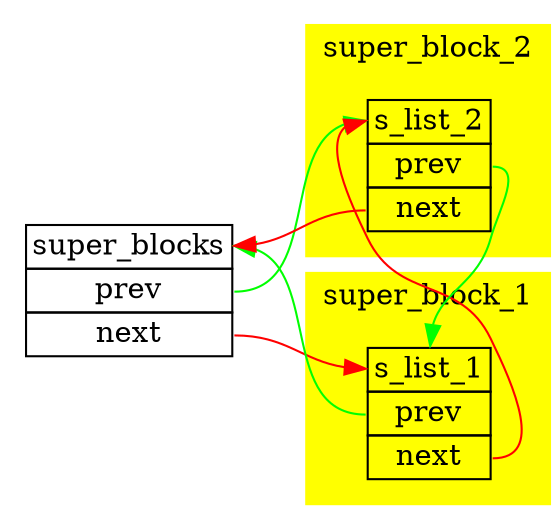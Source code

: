 digraph circle{
    node [shape=plaintext]
    rankdir = LR

    super_blocks [
        label=< 
        <TABLE BORDER="0" CELLBORDER="1" CELLSPACING="0">
            <TR>
                <TD PORT="name">super_blocks</TD>
            </TR>
            <TR>
                <TD PORT="prev">prev</TD>
            </TR>
            <TR>
                <TD PORT="next">next</TD>
            </TR>
        </TABLE>>
    ];

    subgraph cluster_sb1 {
        style=filled;
        color=yellow;
    

         "s_list_1" [
            label=< 
            <TABLE BORDER="0" CELLBORDER="1" CELLSPACING="0">
                <TR>
                    <TD PORT="name">s_list_1</TD>
                </TR>
                <TR>
                    <TD PORT="prev">prev</TD>
                </TR>
                <TR>
                    <TD PORT="next">next</TD>
                </TR>
            </TABLE>>
        ];
        label = "super_block_1";
    }
    subgraph cluster_sb2 {
        style=filled;
        color=yellow;
    

        "s_list_2" [
            label=< 
            <TABLE BORDER="0" CELLBORDER="1" CELLSPACING="0">
                <TR>
                    <TD PORT="name">s_list_2</TD>
                </TR>
                <TR>
                    <TD PORT="prev">prev</TD>
                </TR>
                <TR>
                    <TD PORT="next">next</TD>
                </TR>
            </TABLE>>
        ];
        label = "super_block_2";
    }
    super_blocks:prev -> s_list_2:name [color=green]
    super_blocks:next -> s_list_1:name [color=red]
    s_list_1:prev -> super_blocks:name [color=green]
    s_list_1:next:e -> s_list_2:name [color=red]
    s_list_2:prev:e -> s_list_1:name [color=green]
    s_list_2:next -> super_blocks:name [color=red]


}